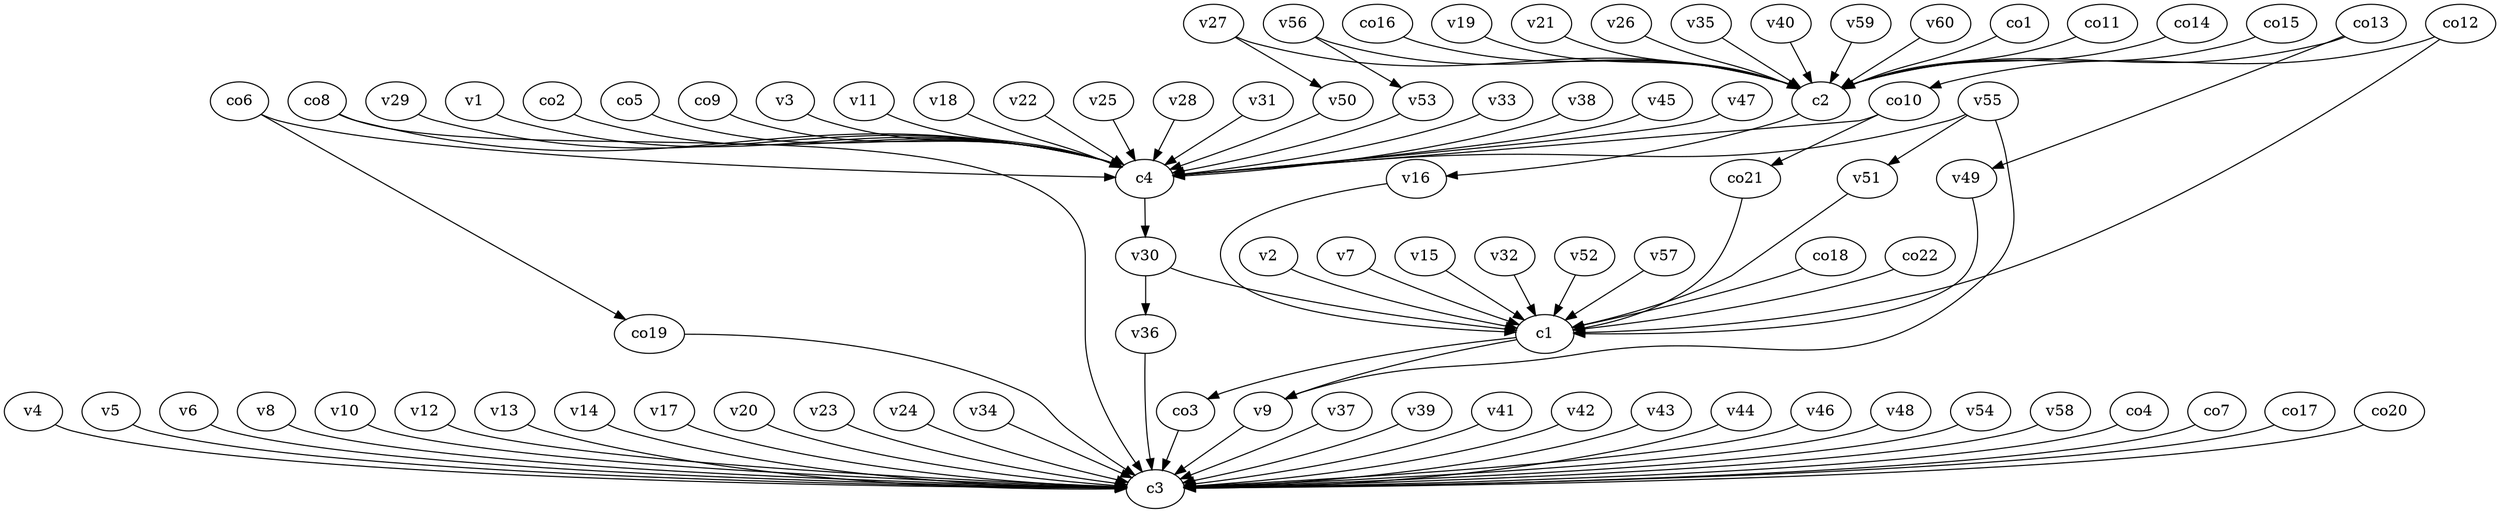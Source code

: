 strict digraph  {
c1;
c2;
c3;
c4;
v1;
v2;
v3;
v4;
v5;
v6;
v7;
v8;
v9;
v10;
v11;
v12;
v13;
v14;
v15;
v16;
v17;
v18;
v19;
v20;
v21;
v22;
v23;
v24;
v25;
v26;
v27;
v28;
v29;
v30;
v31;
v32;
v33;
v34;
v35;
v36;
v37;
v38;
v39;
v40;
v41;
v42;
v43;
v44;
v45;
v46;
v47;
v48;
v49;
v50;
v51;
v52;
v53;
v54;
v55;
v56;
v57;
v58;
v59;
v60;
co1;
co2;
co3;
co4;
co5;
co6;
co7;
co8;
co9;
co10;
co11;
co12;
co13;
co14;
co15;
co16;
co17;
co18;
co19;
co20;
co21;
co22;
c1 -> v9  [weight=1];
c1 -> co3  [weight=1];
c2 -> v16  [weight=1];
c4 -> v30  [weight=1];
v1 -> c4  [weight=1];
v2 -> c1  [weight=1];
v3 -> c4  [weight=1];
v4 -> c3  [weight=1];
v5 -> c3  [weight=1];
v6 -> c3  [weight=1];
v7 -> c1  [weight=1];
v8 -> c3  [weight=1];
v9 -> c3  [weight=1];
v10 -> c3  [weight=1];
v11 -> c4  [weight=1];
v12 -> c3  [weight=1];
v13 -> c3  [weight=1];
v14 -> c3  [weight=1];
v15 -> c1  [weight=1];
v16 -> c1  [weight=1];
v17 -> c3  [weight=1];
v18 -> c4  [weight=1];
v19 -> c2  [weight=1];
v20 -> c3  [weight=1];
v21 -> c2  [weight=1];
v22 -> c4  [weight=1];
v23 -> c3  [weight=1];
v24 -> c3  [weight=1];
v25 -> c4  [weight=1];
v26 -> c2  [weight=1];
v27 -> c2  [weight=1];
v27 -> v50  [weight=1];
v28 -> c4  [weight=1];
v29 -> c4  [weight=1];
v30 -> c1  [weight=1];
v30 -> v36  [weight=1];
v31 -> c4  [weight=1];
v32 -> c1  [weight=1];
v33 -> c4  [weight=1];
v34 -> c3  [weight=1];
v35 -> c2  [weight=1];
v36 -> c3  [weight=1];
v37 -> c3  [weight=1];
v38 -> c4  [weight=1];
v39 -> c3  [weight=1];
v40 -> c2  [weight=1];
v41 -> c3  [weight=1];
v42 -> c3  [weight=1];
v43 -> c3  [weight=1];
v44 -> c3  [weight=1];
v45 -> c4  [weight=1];
v46 -> c3  [weight=1];
v47 -> c4  [weight=1];
v48 -> c3  [weight=1];
v49 -> c1  [weight=1];
v50 -> c4  [weight=1];
v51 -> c1  [weight=1];
v52 -> c1  [weight=1];
v53 -> c4  [weight=1];
v54 -> c3  [weight=1];
v55 -> c4  [weight=1];
v55 -> v51  [weight=1];
v55 -> v9  [weight=1];
v56 -> c2  [weight=1];
v56 -> v53  [weight=1];
v57 -> c1  [weight=1];
v58 -> c3  [weight=1];
v59 -> c2  [weight=1];
v60 -> c2  [weight=1];
co1 -> c2  [weight=1];
co2 -> c4  [weight=1];
co3 -> c3  [weight=1];
co4 -> c3  [weight=1];
co5 -> c4  [weight=1];
co6 -> c4  [weight=1];
co6 -> co19  [weight=1];
co7 -> c3  [weight=1];
co8 -> c3  [weight=1];
co8 -> c4  [weight=1];
co9 -> c4  [weight=1];
co10 -> c4  [weight=1];
co10 -> co21  [weight=1];
co11 -> c2  [weight=1];
co12 -> c1  [weight=1];
co12 -> co10  [weight=1];
co13 -> c2  [weight=1];
co13 -> v49  [weight=1];
co14 -> c2  [weight=1];
co15 -> c2  [weight=1];
co16 -> c2  [weight=1];
co17 -> c3  [weight=1];
co18 -> c1  [weight=1];
co19 -> c3  [weight=1];
co20 -> c3  [weight=1];
co21 -> c1  [weight=1];
co22 -> c1  [weight=1];
}
